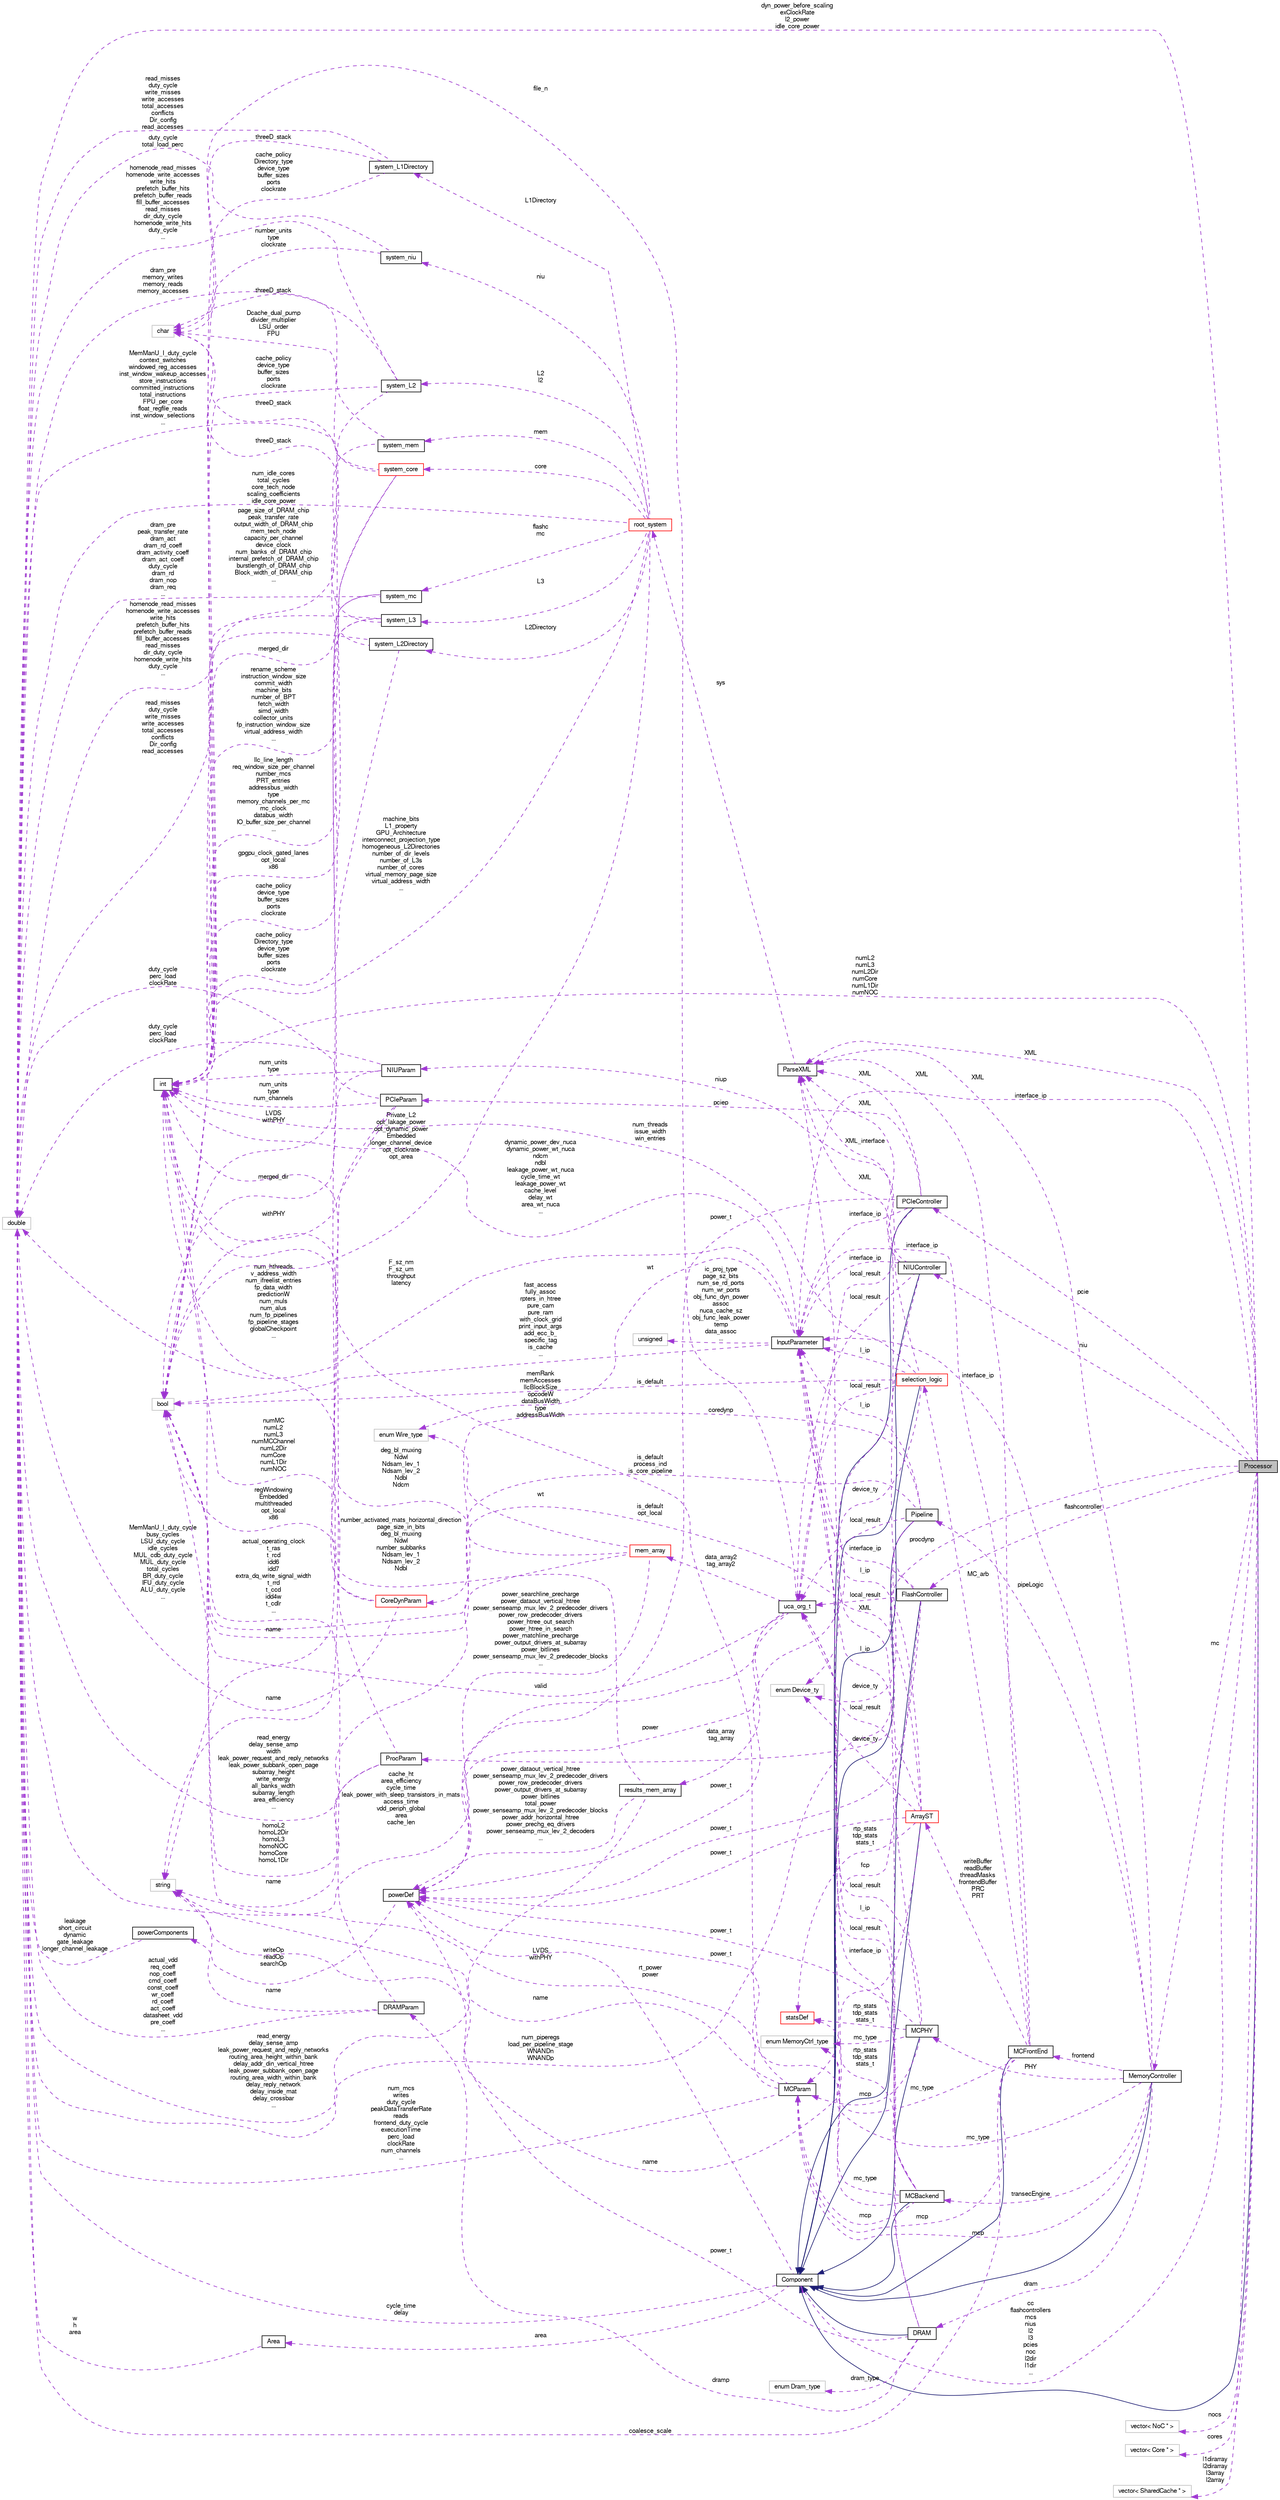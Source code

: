 digraph G
{
  bgcolor="transparent";
  edge [fontname="FreeSans",fontsize="10",labelfontname="FreeSans",labelfontsize="10"];
  node [fontname="FreeSans",fontsize="10",shape=record];
  rankdir=LR;
  Node1 [label="Processor",height=0.2,width=0.4,color="black", fillcolor="grey75", style="filled" fontcolor="black"];
  Node2 -> Node1 [dir=back,color="midnightblue",fontsize="10",style="solid",fontname="FreeSans"];
  Node2 [label="Component",height=0.2,width=0.4,color="black",URL="$classComponent.html"];
  Node3 -> Node2 [dir=back,color="darkorchid3",fontsize="10",style="dashed",label="cycle_time\ndelay",fontname="FreeSans"];
  Node3 [label="double",height=0.2,width=0.4,color="grey75"];
  Node4 -> Node2 [dir=back,color="darkorchid3",fontsize="10",style="dashed",label="rt_power\npower",fontname="FreeSans"];
  Node4 [label="powerDef",height=0.2,width=0.4,color="black",URL="$classpowerDef.html"];
  Node5 -> Node4 [dir=back,color="darkorchid3",fontsize="10",style="dashed",label="writeOp\nreadOp\nsearchOp",fontname="FreeSans"];
  Node5 [label="powerComponents",height=0.2,width=0.4,color="black",URL="$classpowerComponents.html"];
  Node3 -> Node5 [dir=back,color="darkorchid3",fontsize="10",style="dashed",label="leakage\nshort_circuit\ndynamic\ngate_leakage\nlonger_channel_leakage",fontname="FreeSans"];
  Node6 -> Node2 [dir=back,color="darkorchid3",fontsize="10",style="dashed",label="area",fontname="FreeSans"];
  Node6 [label="Area",height=0.2,width=0.4,color="black",URL="$classArea.html"];
  Node3 -> Node6 [dir=back,color="darkorchid3",fontsize="10",style="dashed",label="w\nh\narea",fontname="FreeSans"];
  Node7 -> Node1 [dir=back,color="darkorchid3",fontsize="10",style="dashed",label="flashcontroller",fontname="FreeSans"];
  Node7 [label="FlashController",height=0.2,width=0.4,color="black",URL="$classFlashController.html"];
  Node2 -> Node7 [dir=back,color="midnightblue",fontsize="10",style="solid",fontname="FreeSans"];
  Node8 -> Node7 [dir=back,color="darkorchid3",fontsize="10",style="dashed",label="local_result",fontname="FreeSans"];
  Node8 [label="uca_org_t",height=0.2,width=0.4,color="black",URL="$classuca__org__t.html"];
  Node3 -> Node8 [dir=back,color="darkorchid3",fontsize="10",style="dashed",label="cache_ht\narea_efficiency\ncycle_time\nleak_power_with_sleep_transistors_in_mats\naccess_time\nvdd_periph_global\narea\ncache_len",fontname="FreeSans"];
  Node9 -> Node8 [dir=back,color="darkorchid3",fontsize="10",style="dashed",label="file_n",fontname="FreeSans"];
  Node9 [label="char",height=0.2,width=0.4,color="grey75"];
  Node4 -> Node8 [dir=back,color="darkorchid3",fontsize="10",style="dashed",label="power",fontname="FreeSans"];
  Node10 -> Node8 [dir=back,color="darkorchid3",fontsize="10",style="dashed",label="data_array2\ntag_array2",fontname="FreeSans"];
  Node10 [label="mem_array",height=0.2,width=0.4,color="red",URL="$classmem__array.html"];
  Node3 -> Node10 [dir=back,color="darkorchid3",fontsize="10",style="dashed",label="read_energy\ndelay_sense_amp\nwidth\nleak_power_request_and_reply_networks\nleak_power_subbank_open_page\nsubarray_height\nwrite_energy\nall_banks_width\nsubarray_length\narea_efficiency\n...",fontname="FreeSans"];
  Node4 -> Node10 [dir=back,color="darkorchid3",fontsize="10",style="dashed",label="power_searchline_precharge\npower_dataout_vertical_htree\npower_senseamp_mux_lev_2_predecoder_drivers\npower_row_predecoder_drivers\npower_htree_out_search\npower_htree_in_search\npower_matchline_precharge\npower_output_drivers_at_subarray\npower_bitlines\npower_senseamp_mux_lev_2_predecoder_blocks\n...",fontname="FreeSans"];
  Node11 -> Node10 [dir=back,color="darkorchid3",fontsize="10",style="dashed",label="deg_bl_muxing\nNdwl\nNdsam_lev_1\nNdsam_lev_2\nNdbl\nNdcm",fontname="FreeSans"];
  Node11 [label="int",height=0.2,width=0.4,color="black",URL="$classint.html"];
  Node12 -> Node10 [dir=back,color="darkorchid3",fontsize="10",style="dashed",label="wt",fontname="FreeSans"];
  Node12 [label="enum Wire_type",height=0.2,width=0.4,color="grey75"];
  Node13 -> Node8 [dir=back,color="darkorchid3",fontsize="10",style="dashed",label="data_array\ntag_array",fontname="FreeSans"];
  Node13 [label="results_mem_array",height=0.2,width=0.4,color="black",URL="$structresults__mem__array.html"];
  Node3 -> Node13 [dir=back,color="darkorchid3",fontsize="10",style="dashed",label="read_energy\ndelay_sense_amp\nleak_power_request_and_reply_networks\nrouting_area_height_within_bank\ndelay_addr_din_vertical_htree\nleak_power_subbank_open_page\nrouting_area_width_within_bank\ndelay_reply_network\ndelay_inside_mat\ndelay_crossbar\n...",fontname="FreeSans"];
  Node4 -> Node13 [dir=back,color="darkorchid3",fontsize="10",style="dashed",label="power_dataout_vertical_htree\npower_senseamp_mux_lev_2_predecoder_drivers\npower_row_predecoder_drivers\npower_output_drivers_at_subarray\npower_bitlines\ntotal_power\npower_senseamp_mux_lev_2_predecoder_blocks\npower_addr_horizontal_htree\npower_prechg_eq_drivers\npower_senseamp_mux_lev_2_decoders\n...",fontname="FreeSans"];
  Node11 -> Node13 [dir=back,color="darkorchid3",fontsize="10",style="dashed",label="number_activated_mats_horizontal_direction\npage_size_in_bits\ndeg_bl_muxing\nNdwl\nnumber_subbanks\nNdsam_lev_1\nNdsam_lev_2\nNdbl",fontname="FreeSans"];
  Node14 -> Node8 [dir=back,color="darkorchid3",fontsize="10",style="dashed",label="valid",fontname="FreeSans"];
  Node14 [label="bool",height=0.2,width=0.4,color="grey75"];
  Node4 -> Node7 [dir=back,color="darkorchid3",fontsize="10",style="dashed",label="power_t",fontname="FreeSans"];
  Node15 -> Node7 [dir=back,color="darkorchid3",fontsize="10",style="dashed",label="fcp",fontname="FreeSans"];
  Node15 [label="MCParam",height=0.2,width=0.4,color="black",URL="$classMCParam.html"];
  Node3 -> Node15 [dir=back,color="darkorchid3",fontsize="10",style="dashed",label="num_mcs\nwrites\nduty_cycle\npeakDataTransferRate\nreads\nfrontend_duty_cycle\nexecutionTime\nperc_load\nclockRate\nnum_channels\n...",fontname="FreeSans"];
  Node16 -> Node15 [dir=back,color="darkorchid3",fontsize="10",style="dashed",label="name",fontname="FreeSans"];
  Node16 [label="string",height=0.2,width=0.4,color="grey75"];
  Node11 -> Node15 [dir=back,color="darkorchid3",fontsize="10",style="dashed",label="memRank\nmemAccesses\nllcBlockSize\nopcodeW\ndataBusWidth\ntype\naddressBusWidth",fontname="FreeSans"];
  Node14 -> Node15 [dir=back,color="darkorchid3",fontsize="10",style="dashed",label="LVDS\nwithPHY",fontname="FreeSans"];
  Node17 -> Node7 [dir=back,color="darkorchid3",fontsize="10",style="dashed",label="interface_ip",fontname="FreeSans"];
  Node17 [label="InputParameter",height=0.2,width=0.4,color="black",URL="$classInputParameter.html"];
  Node3 -> Node17 [dir=back,color="darkorchid3",fontsize="10",style="dashed",label="F_sz_nm\nF_sz_um\nthroughput\nlatency",fontname="FreeSans"];
  Node11 -> Node17 [dir=back,color="darkorchid3",fontsize="10",style="dashed",label="dynamic_power_dev_nuca\ndynamic_power_wt_nuca\nndcm\nndbl\nleakage_power_wt_nuca\ncycle_time_wt\nleakage_power_wt\ncache_level\ndelay_wt\narea_wt_nuca\n...",fontname="FreeSans"];
  Node14 -> Node17 [dir=back,color="darkorchid3",fontsize="10",style="dashed",label="fast_access\nfully_assoc\nrpters_in_htree\npure_cam\npure_ram\nwith_clock_grid\nprint_input_args\nadd_ecc_b_\nspecific_tag\nis_cache\n...",fontname="FreeSans"];
  Node12 -> Node17 [dir=back,color="darkorchid3",fontsize="10",style="dashed",label="wt",fontname="FreeSans"];
  Node18 -> Node17 [dir=back,color="darkorchid3",fontsize="10",style="dashed",label="ic_proj_type\npage_sz_bits\nnum_se_rd_ports\nnum_wr_ports\nobj_func_dyn_power\nassoc\nnuca_cache_sz\nobj_func_leak_power\ntemp\ndata_assoc\n...",fontname="FreeSans"];
  Node18 [label="unsigned",height=0.2,width=0.4,color="grey75"];
  Node19 -> Node7 [dir=back,color="darkorchid3",fontsize="10",style="dashed",label="XML",fontname="FreeSans"];
  Node19 [label="ParseXML",height=0.2,width=0.4,color="black",URL="$classParseXML.html"];
  Node20 -> Node19 [dir=back,color="darkorchid3",fontsize="10",style="dashed",label="sys",fontname="FreeSans"];
  Node20 [label="root_system",height=0.2,width=0.4,color="red",URL="$structroot__system.html"];
  Node21 -> Node20 [dir=back,color="darkorchid3",fontsize="10",style="dashed",label="L2\nl2",fontname="FreeSans"];
  Node21 [label="system_L2",height=0.2,width=0.4,color="black",URL="$structsystem__L2.html"];
  Node3 -> Node21 [dir=back,color="darkorchid3",fontsize="10",style="dashed",label="homenode_read_misses\nhomenode_write_accesses\nwrite_hits\nprefetch_buffer_hits\nprefetch_buffer_reads\nfill_buffer_accesses\nread_misses\ndir_duty_cycle\nhomenode_write_hits\nduty_cycle\n...",fontname="FreeSans"];
  Node9 -> Node21 [dir=back,color="darkorchid3",fontsize="10",style="dashed",label="threeD_stack",fontname="FreeSans"];
  Node11 -> Node21 [dir=back,color="darkorchid3",fontsize="10",style="dashed",label="cache_policy\ndevice_type\nbuffer_sizes\nports\nclockrate",fontname="FreeSans"];
  Node14 -> Node21 [dir=back,color="darkorchid3",fontsize="10",style="dashed",label="merged_dir",fontname="FreeSans"];
  Node22 -> Node20 [dir=back,color="darkorchid3",fontsize="10",style="dashed",label="L3",fontname="FreeSans"];
  Node22 [label="system_L3",height=0.2,width=0.4,color="black",URL="$structsystem__L3.html"];
  Node3 -> Node22 [dir=back,color="darkorchid3",fontsize="10",style="dashed",label="homenode_read_misses\nhomenode_write_accesses\nwrite_hits\nprefetch_buffer_hits\nprefetch_buffer_reads\nfill_buffer_accesses\nread_misses\ndir_duty_cycle\nhomenode_write_hits\nduty_cycle\n...",fontname="FreeSans"];
  Node9 -> Node22 [dir=back,color="darkorchid3",fontsize="10",style="dashed",label="threeD_stack",fontname="FreeSans"];
  Node11 -> Node22 [dir=back,color="darkorchid3",fontsize="10",style="dashed",label="cache_policy\ndevice_type\nbuffer_sizes\nports\nclockrate",fontname="FreeSans"];
  Node14 -> Node22 [dir=back,color="darkorchid3",fontsize="10",style="dashed",label="merged_dir",fontname="FreeSans"];
  Node3 -> Node20 [dir=back,color="darkorchid3",fontsize="10",style="dashed",label="num_idle_cores\ntotal_cycles\ncore_tech_node\nscaling_coefficients\nidle_core_power",fontname="FreeSans"];
  Node23 -> Node20 [dir=back,color="darkorchid3",fontsize="10",style="dashed",label="L2Directory",fontname="FreeSans"];
  Node23 [label="system_L2Directory",height=0.2,width=0.4,color="black",URL="$structsystem__L2Directory.html"];
  Node3 -> Node23 [dir=back,color="darkorchid3",fontsize="10",style="dashed",label="read_misses\nduty_cycle\nwrite_misses\nwrite_accesses\ntotal_accesses\nconflicts\nDir_config\nread_accesses",fontname="FreeSans"];
  Node9 -> Node23 [dir=back,color="darkorchid3",fontsize="10",style="dashed",label="threeD_stack",fontname="FreeSans"];
  Node11 -> Node23 [dir=back,color="darkorchid3",fontsize="10",style="dashed",label="cache_policy\nDirectory_type\ndevice_type\nbuffer_sizes\nports\nclockrate",fontname="FreeSans"];
  Node24 -> Node20 [dir=back,color="darkorchid3",fontsize="10",style="dashed",label="flashc\nmc",fontname="FreeSans"];
  Node24 [label="system_mc",height=0.2,width=0.4,color="black",URL="$structsystem__mc.html"];
  Node3 -> Node24 [dir=back,color="darkorchid3",fontsize="10",style="dashed",label="dram_pre\npeak_transfer_rate\ndram_act\ndram_rd_coeff\ndram_activity_coeff\ndram_act_coeff\nduty_cycle\ndram_rd\ndram_nop\ndram_req\n...",fontname="FreeSans"];
  Node11 -> Node24 [dir=back,color="darkorchid3",fontsize="10",style="dashed",label="llc_line_length\nreq_window_size_per_channel\nnumber_mcs\nPRT_entries\naddressbus_width\ntype\nmemory_channels_per_mc\nmc_clock\ndatabus_width\nIO_buffer_size_per_channel\n...",fontname="FreeSans"];
  Node14 -> Node24 [dir=back,color="darkorchid3",fontsize="10",style="dashed",label="LVDS\nwithPHY",fontname="FreeSans"];
  Node25 -> Node20 [dir=back,color="darkorchid3",fontsize="10",style="dashed",label="mem",fontname="FreeSans"];
  Node25 [label="system_mem",height=0.2,width=0.4,color="black",URL="$structsystem__mem.html"];
  Node3 -> Node25 [dir=back,color="darkorchid3",fontsize="10",style="dashed",label="dram_pre\nmemory_writes\nmemory_reads\nmemory_accesses",fontname="FreeSans"];
  Node11 -> Node25 [dir=back,color="darkorchid3",fontsize="10",style="dashed",label="page_size_of_DRAM_chip\npeak_transfer_rate\noutput_width_of_DRAM_chip\nmem_tech_node\ncapacity_per_channel\ndevice_clock\nnum_banks_of_DRAM_chip\ninternal_prefetch_of_DRAM_chip\nburstlength_of_DRAM_chip\nBlock_width_of_DRAM_chip\n...",fontname="FreeSans"];
  Node26 -> Node20 [dir=back,color="darkorchid3",fontsize="10",style="dashed",label="L1Directory",fontname="FreeSans"];
  Node26 [label="system_L1Directory",height=0.2,width=0.4,color="black",URL="$structsystem__L1Directory.html"];
  Node3 -> Node26 [dir=back,color="darkorchid3",fontsize="10",style="dashed",label="read_misses\nduty_cycle\nwrite_misses\nwrite_accesses\ntotal_accesses\nconflicts\nDir_config\nread_accesses",fontname="FreeSans"];
  Node9 -> Node26 [dir=back,color="darkorchid3",fontsize="10",style="dashed",label="threeD_stack",fontname="FreeSans"];
  Node11 -> Node26 [dir=back,color="darkorchid3",fontsize="10",style="dashed",label="cache_policy\nDirectory_type\ndevice_type\nbuffer_sizes\nports\nclockrate",fontname="FreeSans"];
  Node27 -> Node20 [dir=back,color="darkorchid3",fontsize="10",style="dashed",label="niu",fontname="FreeSans"];
  Node27 [label="system_niu",height=0.2,width=0.4,color="black",URL="$structsystem__niu.html"];
  Node3 -> Node27 [dir=back,color="darkorchid3",fontsize="10",style="dashed",label="duty_cycle\ntotal_load_perc",fontname="FreeSans"];
  Node11 -> Node27 [dir=back,color="darkorchid3",fontsize="10",style="dashed",label="number_units\ntype\nclockrate",fontname="FreeSans"];
  Node28 -> Node20 [dir=back,color="darkorchid3",fontsize="10",style="dashed",label="core",fontname="FreeSans"];
  Node28 [label="system_core",height=0.2,width=0.4,color="red",URL="$structsystem__core.html"];
  Node3 -> Node28 [dir=back,color="darkorchid3",fontsize="10",style="dashed",label="MemManU_I_duty_cycle\ncontext_switches\nwindowed_reg_accesses\ninst_window_wakeup_accesses\nstore_instructions\ncommitted_instructions\ntotal_instructions\nFPU_per_core\nfloat_regfile_reads\ninst_window_selections\n...",fontname="FreeSans"];
  Node9 -> Node28 [dir=back,color="darkorchid3",fontsize="10",style="dashed",label="Dcache_dual_pump\ndivider_multiplier\nLSU_order\nFPU",fontname="FreeSans"];
  Node11 -> Node28 [dir=back,color="darkorchid3",fontsize="10",style="dashed",label="rename_scheme\ninstruction_window_size\ncommit_width\nmachine_bits\nnumber_of_BPT\nfetch_width\nsimd_width\ncollector_units\nfp_instruction_window_size\nvirtual_address_width\n...",fontname="FreeSans"];
  Node14 -> Node28 [dir=back,color="darkorchid3",fontsize="10",style="dashed",label="gpgpu_clock_gated_lanes\nopt_local\nx86",fontname="FreeSans"];
  Node11 -> Node20 [dir=back,color="darkorchid3",fontsize="10",style="dashed",label="machine_bits\nL1_property\nGPU_Architecture\ninterconnect_projection_type\nhomogeneous_L2Directories\nnumber_of_dir_levels\nnumber_of_L3s\nnumber_of_cores\nvirtual_memory_page_size\nvirtual_address_width\n...",fontname="FreeSans"];
  Node14 -> Node20 [dir=back,color="darkorchid3",fontsize="10",style="dashed",label="Private_L2\nopt_lakage_power\nopt_dynamic_power\nEmbedded\nlonger_channel_device\nopt_clockrate\nopt_area",fontname="FreeSans"];
  Node29 -> Node1 [dir=back,color="darkorchid3",fontsize="10",style="dashed",label="pcie",fontname="FreeSans"];
  Node29 [label="PCIeController",height=0.2,width=0.4,color="black",URL="$classPCIeController.html"];
  Node2 -> Node29 [dir=back,color="midnightblue",fontsize="10",style="solid",fontname="FreeSans"];
  Node8 -> Node29 [dir=back,color="darkorchid3",fontsize="10",style="dashed",label="local_result",fontname="FreeSans"];
  Node4 -> Node29 [dir=back,color="darkorchid3",fontsize="10",style="dashed",label="power_t",fontname="FreeSans"];
  Node30 -> Node29 [dir=back,color="darkorchid3",fontsize="10",style="dashed",label="pciep",fontname="FreeSans"];
  Node30 [label="PCIeParam",height=0.2,width=0.4,color="black",URL="$classPCIeParam.html"];
  Node3 -> Node30 [dir=back,color="darkorchid3",fontsize="10",style="dashed",label="duty_cycle\nperc_load\nclockRate",fontname="FreeSans"];
  Node16 -> Node30 [dir=back,color="darkorchid3",fontsize="10",style="dashed",label="name",fontname="FreeSans"];
  Node11 -> Node30 [dir=back,color="darkorchid3",fontsize="10",style="dashed",label="num_units\ntype\nnum_channels",fontname="FreeSans"];
  Node14 -> Node30 [dir=back,color="darkorchid3",fontsize="10",style="dashed",label="withPHY",fontname="FreeSans"];
  Node17 -> Node29 [dir=back,color="darkorchid3",fontsize="10",style="dashed",label="interface_ip",fontname="FreeSans"];
  Node19 -> Node29 [dir=back,color="darkorchid3",fontsize="10",style="dashed",label="XML",fontname="FreeSans"];
  Node31 -> Node1 [dir=back,color="darkorchid3",fontsize="10",style="dashed",label="niu",fontname="FreeSans"];
  Node31 [label="NIUController",height=0.2,width=0.4,color="black",URL="$classNIUController.html"];
  Node2 -> Node31 [dir=back,color="midnightblue",fontsize="10",style="solid",fontname="FreeSans"];
  Node8 -> Node31 [dir=back,color="darkorchid3",fontsize="10",style="dashed",label="local_result",fontname="FreeSans"];
  Node4 -> Node31 [dir=back,color="darkorchid3",fontsize="10",style="dashed",label="power_t",fontname="FreeSans"];
  Node32 -> Node31 [dir=back,color="darkorchid3",fontsize="10",style="dashed",label="niup",fontname="FreeSans"];
  Node32 [label="NIUParam",height=0.2,width=0.4,color="black",URL="$classNIUParam.html"];
  Node3 -> Node32 [dir=back,color="darkorchid3",fontsize="10",style="dashed",label="duty_cycle\nperc_load\nclockRate",fontname="FreeSans"];
  Node16 -> Node32 [dir=back,color="darkorchid3",fontsize="10",style="dashed",label="name",fontname="FreeSans"];
  Node11 -> Node32 [dir=back,color="darkorchid3",fontsize="10",style="dashed",label="num_units\ntype",fontname="FreeSans"];
  Node17 -> Node31 [dir=back,color="darkorchid3",fontsize="10",style="dashed",label="interface_ip",fontname="FreeSans"];
  Node19 -> Node31 [dir=back,color="darkorchid3",fontsize="10",style="dashed",label="XML",fontname="FreeSans"];
  Node3 -> Node1 [dir=back,color="darkorchid3",fontsize="10",style="dashed",label="dyn_power_before_scaling\nexClockRate\nl2_power\nidle_core_power",fontname="FreeSans"];
  Node33 -> Node1 [dir=back,color="darkorchid3",fontsize="10",style="dashed",label="nocs",fontname="FreeSans"];
  Node33 [label="vector\< NoC * \>",height=0.2,width=0.4,color="grey75"];
  Node34 -> Node1 [dir=back,color="darkorchid3",fontsize="10",style="dashed",label="procdynp",fontname="FreeSans"];
  Node34 [label="ProcParam",height=0.2,width=0.4,color="black",URL="$classProcParam.html"];
  Node16 -> Node34 [dir=back,color="darkorchid3",fontsize="10",style="dashed",label="name",fontname="FreeSans"];
  Node11 -> Node34 [dir=back,color="darkorchid3",fontsize="10",style="dashed",label="numMC\nnumL2\nnumL3\nnumMCChannel\nnumL2Dir\nnumCore\nnumL1Dir\nnumNOC",fontname="FreeSans"];
  Node14 -> Node34 [dir=back,color="darkorchid3",fontsize="10",style="dashed",label="homoL2\nhomoL2Dir\nhomoL3\nhomoNOC\nhomoCore\nhomoL1Dir",fontname="FreeSans"];
  Node2 -> Node1 [dir=back,color="darkorchid3",fontsize="10",style="dashed",label="cc\nflashcontrollers\nmcs\nnius\nl2\nl3\npcies\nnoc\nl2dir\nl1dir\n...",fontname="FreeSans"];
  Node11 -> Node1 [dir=back,color="darkorchid3",fontsize="10",style="dashed",label="numL2\nnumL3\nnumL2Dir\nnumCore\nnumL1Dir\nnumNOC",fontname="FreeSans"];
  Node17 -> Node1 [dir=back,color="darkorchid3",fontsize="10",style="dashed",label="interface_ip",fontname="FreeSans"];
  Node35 -> Node1 [dir=back,color="darkorchid3",fontsize="10",style="dashed",label="mc",fontname="FreeSans"];
  Node35 [label="MemoryController",height=0.2,width=0.4,color="black",URL="$classMemoryController.html"];
  Node2 -> Node35 [dir=back,color="midnightblue",fontsize="10",style="solid",fontname="FreeSans"];
  Node36 -> Node35 [dir=back,color="darkorchid3",fontsize="10",style="dashed",label="pipeLogic",fontname="FreeSans"];
  Node36 [label="Pipeline",height=0.2,width=0.4,color="black",URL="$classPipeline.html"];
  Node2 -> Node36 [dir=back,color="midnightblue",fontsize="10",style="solid",fontname="FreeSans"];
  Node3 -> Node36 [dir=back,color="darkorchid3",fontsize="10",style="dashed",label="num_piperegs\nload_per_pipeline_stage\nWNANDn\nWNANDp",fontname="FreeSans"];
  Node37 -> Node36 [dir=back,color="darkorchid3",fontsize="10",style="dashed",label="device_ty",fontname="FreeSans"];
  Node37 [label="enum Device_ty",height=0.2,width=0.4,color="grey75"];
  Node38 -> Node36 [dir=back,color="darkorchid3",fontsize="10",style="dashed",label="coredynp",fontname="FreeSans"];
  Node38 [label="CoreDynParam",height=0.2,width=0.4,color="red",URL="$classCoreDynParam.html"];
  Node3 -> Node38 [dir=back,color="darkorchid3",fontsize="10",style="dashed",label="MemManU_I_duty_cycle\nbusy_cycles\nLSU_duty_cycle\nidle_cycles\nMUL_cdb_duty_cycle\nMUL_duty_cycle\ntotal_cycles\nBR_duty_cycle\nIFU_duty_cycle\nALU_duty_cycle\n...",fontname="FreeSans"];
  Node11 -> Node38 [dir=back,color="darkorchid3",fontsize="10",style="dashed",label="num_hthreads\nv_address_width\nnum_ifreelist_entries\nfp_data_width\npredictionW\nnum_muls\nnum_alus\nnum_fp_pipelines\nfp_pipeline_stages\nglobalCheckpoint\n...",fontname="FreeSans"];
  Node14 -> Node38 [dir=back,color="darkorchid3",fontsize="10",style="dashed",label="regWindowing\nEmbedded\nmultithreaded\nopt_local\nx86",fontname="FreeSans"];
  Node8 -> Node36 [dir=back,color="darkorchid3",fontsize="10",style="dashed",label="local_result",fontname="FreeSans"];
  Node14 -> Node36 [dir=back,color="darkorchid3",fontsize="10",style="dashed",label="is_default\nprocess_ind\nis_core_pipeline",fontname="FreeSans"];
  Node17 -> Node36 [dir=back,color="darkorchid3",fontsize="10",style="dashed",label="l_ip",fontname="FreeSans"];
  Node39 -> Node35 [dir=back,color="darkorchid3",fontsize="10",style="dashed",label="mc_type",fontname="FreeSans"];
  Node39 [label="enum MemoryCtrl_type",height=0.2,width=0.4,color="grey75"];
  Node40 -> Node35 [dir=back,color="darkorchid3",fontsize="10",style="dashed",label="transecEngine",fontname="FreeSans"];
  Node40 [label="MCBackend",height=0.2,width=0.4,color="black",URL="$classMCBackend.html"];
  Node2 -> Node40 [dir=back,color="midnightblue",fontsize="10",style="solid",fontname="FreeSans"];
  Node39 -> Node40 [dir=back,color="darkorchid3",fontsize="10",style="dashed",label="mc_type",fontname="FreeSans"];
  Node4 -> Node40 [dir=back,color="darkorchid3",fontsize="10",style="dashed",label="power_t",fontname="FreeSans"];
  Node8 -> Node40 [dir=back,color="darkorchid3",fontsize="10",style="dashed",label="local_result",fontname="FreeSans"];
  Node41 -> Node40 [dir=back,color="darkorchid3",fontsize="10",style="dashed",label="rtp_stats\ntdp_stats\nstats_t",fontname="FreeSans"];
  Node41 [label="statsDef",height=0.2,width=0.4,color="red",URL="$classstatsDef.html"];
  Node15 -> Node40 [dir=back,color="darkorchid3",fontsize="10",style="dashed",label="mcp",fontname="FreeSans"];
  Node17 -> Node40 [dir=back,color="darkorchid3",fontsize="10",style="dashed",label="l_ip",fontname="FreeSans"];
  Node42 -> Node35 [dir=back,color="darkorchid3",fontsize="10",style="dashed",label="frontend",fontname="FreeSans"];
  Node42 [label="MCFrontEnd",height=0.2,width=0.4,color="black",URL="$classMCFrontEnd.html"];
  Node2 -> Node42 [dir=back,color="midnightblue",fontsize="10",style="solid",fontname="FreeSans"];
  Node39 -> Node42 [dir=back,color="darkorchid3",fontsize="10",style="dashed",label="mc_type",fontname="FreeSans"];
  Node3 -> Node42 [dir=back,color="darkorchid3",fontsize="10",style="dashed",label="coalesce_scale",fontname="FreeSans"];
  Node43 -> Node42 [dir=back,color="darkorchid3",fontsize="10",style="dashed",label="writeBuffer\nreadBuffer\nthreadMasks\nfrontendBuffer\nPRC\nPRT",fontname="FreeSans"];
  Node43 [label="ArrayST",height=0.2,width=0.4,color="red",URL="$classArrayST.html"];
  Node2 -> Node43 [dir=back,color="midnightblue",fontsize="10",style="solid",fontname="FreeSans"];
  Node37 -> Node43 [dir=back,color="darkorchid3",fontsize="10",style="dashed",label="device_ty",fontname="FreeSans"];
  Node4 -> Node43 [dir=back,color="darkorchid3",fontsize="10",style="dashed",label="power_t",fontname="FreeSans"];
  Node8 -> Node43 [dir=back,color="darkorchid3",fontsize="10",style="dashed",label="local_result",fontname="FreeSans"];
  Node41 -> Node43 [dir=back,color="darkorchid3",fontsize="10",style="dashed",label="rtp_stats\ntdp_stats\nstats_t",fontname="FreeSans"];
  Node14 -> Node43 [dir=back,color="darkorchid3",fontsize="10",style="dashed",label="is_default\nopt_local",fontname="FreeSans"];
  Node16 -> Node43 [dir=back,color="darkorchid3",fontsize="10",style="dashed",label="name",fontname="FreeSans"];
  Node17 -> Node43 [dir=back,color="darkorchid3",fontsize="10",style="dashed",label="l_ip",fontname="FreeSans"];
  Node15 -> Node42 [dir=back,color="darkorchid3",fontsize="10",style="dashed",label="mcp",fontname="FreeSans"];
  Node17 -> Node42 [dir=back,color="darkorchid3",fontsize="10",style="dashed",label="interface_ip",fontname="FreeSans"];
  Node44 -> Node42 [dir=back,color="darkorchid3",fontsize="10",style="dashed",label="MC_arb",fontname="FreeSans"];
  Node44 [label="selection_logic",height=0.2,width=0.4,color="red",URL="$classselection__logic.html"];
  Node2 -> Node44 [dir=back,color="midnightblue",fontsize="10",style="solid",fontname="FreeSans"];
  Node37 -> Node44 [dir=back,color="darkorchid3",fontsize="10",style="dashed",label="device_ty",fontname="FreeSans"];
  Node8 -> Node44 [dir=back,color="darkorchid3",fontsize="10",style="dashed",label="local_result",fontname="FreeSans"];
  Node11 -> Node44 [dir=back,color="darkorchid3",fontsize="10",style="dashed",label="num_threads\nissue_width\nwin_entries",fontname="FreeSans"];
  Node14 -> Node44 [dir=back,color="darkorchid3",fontsize="10",style="dashed",label="is_default",fontname="FreeSans"];
  Node17 -> Node44 [dir=back,color="darkorchid3",fontsize="10",style="dashed",label="l_ip",fontname="FreeSans"];
  Node19 -> Node44 [dir=back,color="darkorchid3",fontsize="10",style="dashed",label="XML_interface",fontname="FreeSans"];
  Node19 -> Node42 [dir=back,color="darkorchid3",fontsize="10",style="dashed",label="XML",fontname="FreeSans"];
  Node45 -> Node35 [dir=back,color="darkorchid3",fontsize="10",style="dashed",label="PHY",fontname="FreeSans"];
  Node45 [label="MCPHY",height=0.2,width=0.4,color="black",URL="$classMCPHY.html"];
  Node2 -> Node45 [dir=back,color="midnightblue",fontsize="10",style="solid",fontname="FreeSans"];
  Node39 -> Node45 [dir=back,color="darkorchid3",fontsize="10",style="dashed",label="mc_type",fontname="FreeSans"];
  Node4 -> Node45 [dir=back,color="darkorchid3",fontsize="10",style="dashed",label="power_t",fontname="FreeSans"];
  Node8 -> Node45 [dir=back,color="darkorchid3",fontsize="10",style="dashed",label="local_result",fontname="FreeSans"];
  Node41 -> Node45 [dir=back,color="darkorchid3",fontsize="10",style="dashed",label="rtp_stats\ntdp_stats\nstats_t",fontname="FreeSans"];
  Node15 -> Node45 [dir=back,color="darkorchid3",fontsize="10",style="dashed",label="mcp",fontname="FreeSans"];
  Node17 -> Node45 [dir=back,color="darkorchid3",fontsize="10",style="dashed",label="l_ip",fontname="FreeSans"];
  Node46 -> Node35 [dir=back,color="darkorchid3",fontsize="10",style="dashed",label="dram",fontname="FreeSans"];
  Node46 [label="DRAM",height=0.2,width=0.4,color="black",URL="$classDRAM.html"];
  Node2 -> Node46 [dir=back,color="midnightblue",fontsize="10",style="solid",fontname="FreeSans"];
  Node47 -> Node46 [dir=back,color="darkorchid3",fontsize="10",style="dashed",label="dram_type",fontname="FreeSans"];
  Node47 [label="enum Dram_type",height=0.2,width=0.4,color="grey75"];
  Node4 -> Node46 [dir=back,color="darkorchid3",fontsize="10",style="dashed",label="power_t",fontname="FreeSans"];
  Node48 -> Node46 [dir=back,color="darkorchid3",fontsize="10",style="dashed",label="dramp",fontname="FreeSans"];
  Node48 [label="DRAMParam",height=0.2,width=0.4,color="black",URL="$classDRAMParam.html"];
  Node3 -> Node48 [dir=back,color="darkorchid3",fontsize="10",style="dashed",label="actual_vdd\nreq_coeff\nnop_coeff\ncmd_coeff\nconst_coeff\nwr_coeff\nrd_coeff\nact_coeff\ndatasheet_vdd\npre_coeff\n...",fontname="FreeSans"];
  Node16 -> Node48 [dir=back,color="darkorchid3",fontsize="10",style="dashed",label="name",fontname="FreeSans"];
  Node11 -> Node48 [dir=back,color="darkorchid3",fontsize="10",style="dashed",label="actual_operating_clock\nt_ras\nt_rcd\nidd6\nidd7\nextra_dq_write_signal_width\nt_rrd\nt_ccd\nidd4w\nt_cdlr\n...",fontname="FreeSans"];
  Node17 -> Node46 [dir=back,color="darkorchid3",fontsize="10",style="dashed",label="interface_ip",fontname="FreeSans"];
  Node19 -> Node46 [dir=back,color="darkorchid3",fontsize="10",style="dashed",label="XML",fontname="FreeSans"];
  Node15 -> Node35 [dir=back,color="darkorchid3",fontsize="10",style="dashed",label="mcp",fontname="FreeSans"];
  Node17 -> Node35 [dir=back,color="darkorchid3",fontsize="10",style="dashed",label="interface_ip",fontname="FreeSans"];
  Node19 -> Node35 [dir=back,color="darkorchid3",fontsize="10",style="dashed",label="XML",fontname="FreeSans"];
  Node19 -> Node1 [dir=back,color="darkorchid3",fontsize="10",style="dashed",label="XML",fontname="FreeSans"];
  Node49 -> Node1 [dir=back,color="darkorchid3",fontsize="10",style="dashed",label="cores",fontname="FreeSans"];
  Node49 [label="vector\< Core * \>",height=0.2,width=0.4,color="grey75"];
  Node50 -> Node1 [dir=back,color="darkorchid3",fontsize="10",style="dashed",label="l1dirarray\nl2dirarray\nl3array\nl2array",fontname="FreeSans"];
  Node50 [label="vector\< SharedCache * \>",height=0.2,width=0.4,color="grey75"];
}
